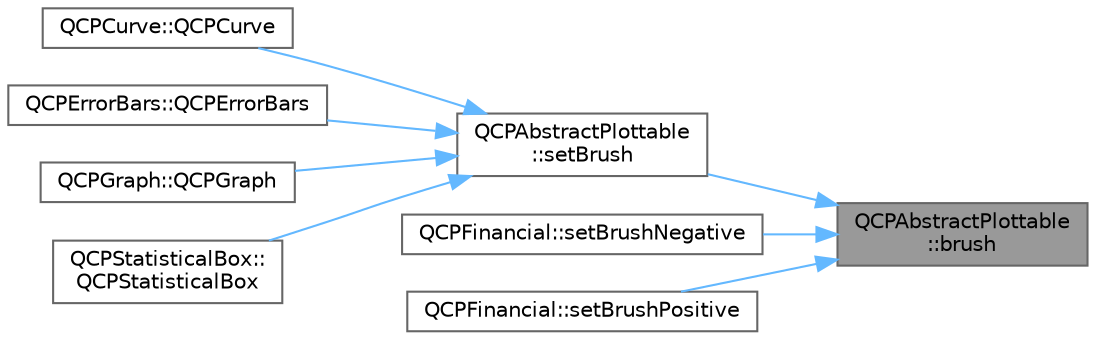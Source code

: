 digraph "QCPAbstractPlottable::brush"
{
 // LATEX_PDF_SIZE
  bgcolor="transparent";
  edge [fontname=Helvetica,fontsize=10,labelfontname=Helvetica,labelfontsize=10];
  node [fontname=Helvetica,fontsize=10,shape=box,height=0.2,width=0.4];
  rankdir="RL";
  Node1 [label="QCPAbstractPlottable\l::brush",height=0.2,width=0.4,color="gray40", fillcolor="grey60", style="filled", fontcolor="black",tooltip=" "];
  Node1 -> Node2 [dir="back",color="steelblue1",style="solid"];
  Node2 [label="QCPAbstractPlottable\l::setBrush",height=0.2,width=0.4,color="grey40", fillcolor="white", style="filled",URL="$class_q_c_p_abstract_plottable.html#a7a4b92144dca6453a1f0f210e27edc74",tooltip=" "];
  Node2 -> Node3 [dir="back",color="steelblue1",style="solid"];
  Node3 [label="QCPCurve::QCPCurve",height=0.2,width=0.4,color="grey40", fillcolor="white", style="filled",URL="$class_q_c_p_curve.html#a36de58e2652b3fa47bdf9187d421d3ce",tooltip=" "];
  Node2 -> Node4 [dir="back",color="steelblue1",style="solid"];
  Node4 [label="QCPErrorBars::QCPErrorBars",height=0.2,width=0.4,color="grey40", fillcolor="white", style="filled",URL="$class_q_c_p_error_bars.html#a5cdcc33e5f173780c3d657e96216e5c1",tooltip=" "];
  Node2 -> Node5 [dir="back",color="steelblue1",style="solid"];
  Node5 [label="QCPGraph::QCPGraph",height=0.2,width=0.4,color="grey40", fillcolor="white", style="filled",URL="$class_q_c_p_graph.html#a0393a38cf7183cbf46348eb6cf9a5a6c",tooltip=" "];
  Node2 -> Node6 [dir="back",color="steelblue1",style="solid"];
  Node6 [label="QCPStatisticalBox::\lQCPStatisticalBox",height=0.2,width=0.4,color="grey40", fillcolor="white", style="filled",URL="$class_q_c_p_statistical_box.html#a75c2b3e7fcd0741cc981693a2ba63b27",tooltip=" "];
  Node1 -> Node7 [dir="back",color="steelblue1",style="solid"];
  Node7 [label="QCPFinancial::setBrushNegative",height=0.2,width=0.4,color="grey40", fillcolor="white", style="filled",URL="$class_q_c_p_financial.html#a8bbdd87629f9144b3ef51af660c0961a",tooltip=" "];
  Node1 -> Node8 [dir="back",color="steelblue1",style="solid"];
  Node8 [label="QCPFinancial::setBrushPositive",height=0.2,width=0.4,color="grey40", fillcolor="white", style="filled",URL="$class_q_c_p_financial.html#a5ebff2b1764efd07cc44942e67821829",tooltip=" "];
}
